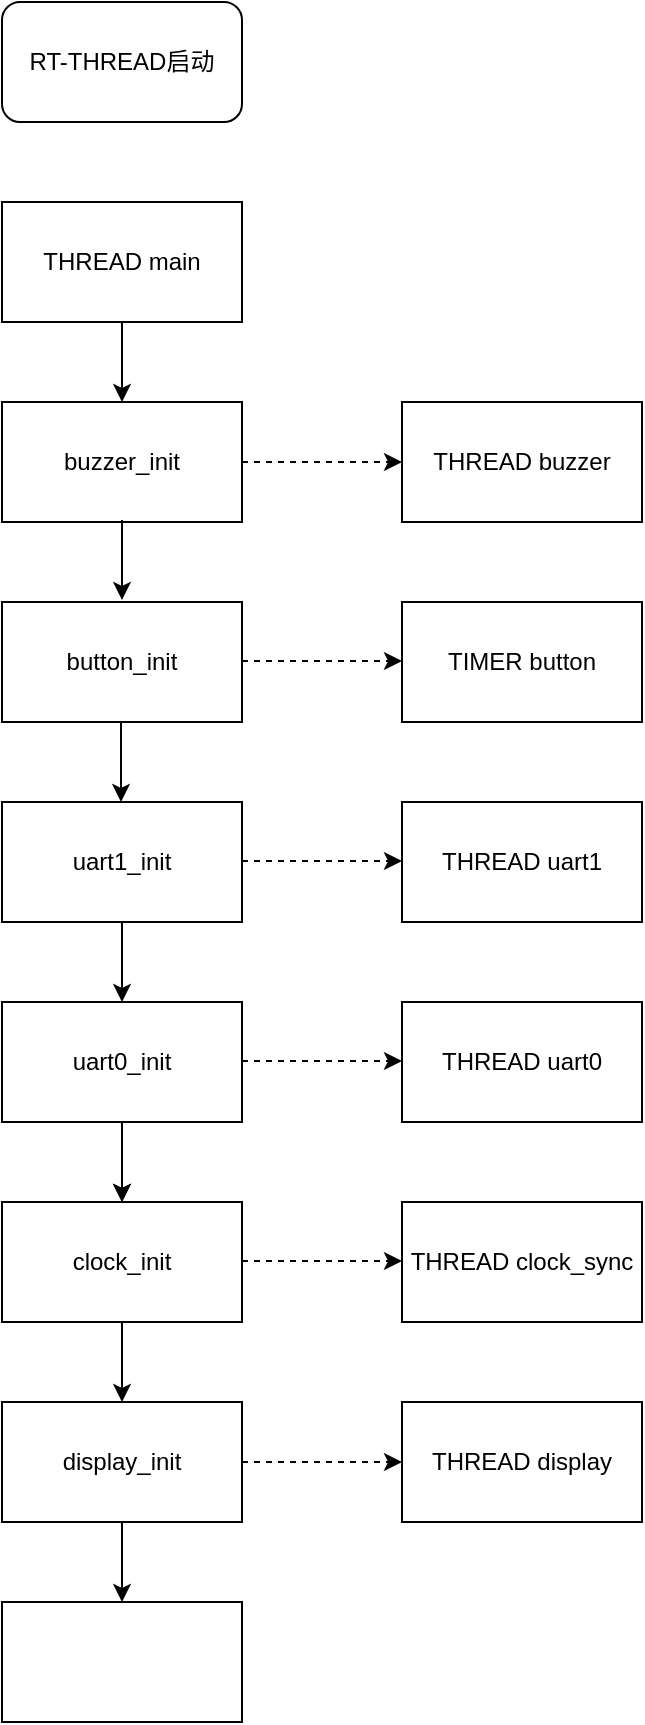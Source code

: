 <mxfile version="19.0.3" type="github">
  <diagram id="kJk4uJ9yfwuJy3zpaMZb" name="Page-1">
    <mxGraphModel dx="1209" dy="700" grid="1" gridSize="10" guides="1" tooltips="1" connect="1" arrows="1" fold="1" page="1" pageScale="1" pageWidth="827" pageHeight="1169" math="0" shadow="0">
      <root>
        <mxCell id="0" />
        <mxCell id="1" parent="0" />
        <mxCell id="GbeZwU4aBQHvOexcGolt-1" value="RT-THREAD启动" style="rounded=1;whiteSpace=wrap;html=1;" vertex="1" parent="1">
          <mxGeometry x="350" y="340" width="120" height="60" as="geometry" />
        </mxCell>
        <mxCell id="GbeZwU4aBQHvOexcGolt-2" value="THREAD main" style="rounded=0;whiteSpace=wrap;html=1;" vertex="1" parent="1">
          <mxGeometry x="350" y="440" width="120" height="60" as="geometry" />
        </mxCell>
        <mxCell id="GbeZwU4aBQHvOexcGolt-3" value="buzzer_init" style="rounded=0;whiteSpace=wrap;html=1;" vertex="1" parent="1">
          <mxGeometry x="350" y="540" width="120" height="60" as="geometry" />
        </mxCell>
        <mxCell id="GbeZwU4aBQHvOexcGolt-4" value="THREAD buzzer" style="rounded=0;whiteSpace=wrap;html=1;" vertex="1" parent="1">
          <mxGeometry x="550" y="540" width="120" height="60" as="geometry" />
        </mxCell>
        <mxCell id="GbeZwU4aBQHvOexcGolt-5" value="button_init" style="rounded=0;whiteSpace=wrap;html=1;" vertex="1" parent="1">
          <mxGeometry x="350" y="640" width="120" height="60" as="geometry" />
        </mxCell>
        <mxCell id="GbeZwU4aBQHvOexcGolt-6" value="uart1_init" style="rounded=0;whiteSpace=wrap;html=1;" vertex="1" parent="1">
          <mxGeometry x="350" y="740" width="120" height="60" as="geometry" />
        </mxCell>
        <mxCell id="GbeZwU4aBQHvOexcGolt-7" value="TIMER button" style="rounded=0;whiteSpace=wrap;html=1;" vertex="1" parent="1">
          <mxGeometry x="550" y="640" width="120" height="60" as="geometry" />
        </mxCell>
        <mxCell id="GbeZwU4aBQHvOexcGolt-8" value="THREAD uart1" style="rounded=0;whiteSpace=wrap;html=1;" vertex="1" parent="1">
          <mxGeometry x="550" y="740" width="120" height="60" as="geometry" />
        </mxCell>
        <mxCell id="GbeZwU4aBQHvOexcGolt-41" value="" style="edgeStyle=orthogonalEdgeStyle;rounded=0;orthogonalLoop=1;jettySize=auto;html=1;" edge="1" parent="1" source="GbeZwU4aBQHvOexcGolt-9" target="GbeZwU4aBQHvOexcGolt-11">
          <mxGeometry relative="1" as="geometry" />
        </mxCell>
        <mxCell id="GbeZwU4aBQHvOexcGolt-9" value="uart0_init" style="rounded=0;whiteSpace=wrap;html=1;" vertex="1" parent="1">
          <mxGeometry x="350" y="840" width="120" height="60" as="geometry" />
        </mxCell>
        <mxCell id="GbeZwU4aBQHvOexcGolt-10" value="THREAD uart0" style="rounded=0;whiteSpace=wrap;html=1;" vertex="1" parent="1">
          <mxGeometry x="550" y="840" width="120" height="60" as="geometry" />
        </mxCell>
        <mxCell id="GbeZwU4aBQHvOexcGolt-11" value="clock_init" style="rounded=0;whiteSpace=wrap;html=1;" vertex="1" parent="1">
          <mxGeometry x="350" y="940" width="120" height="60" as="geometry" />
        </mxCell>
        <mxCell id="GbeZwU4aBQHvOexcGolt-12" value="THREAD clock_sync" style="rounded=0;whiteSpace=wrap;html=1;" vertex="1" parent="1">
          <mxGeometry x="550" y="940" width="120" height="60" as="geometry" />
        </mxCell>
        <mxCell id="GbeZwU4aBQHvOexcGolt-13" value="display_init" style="rounded=0;whiteSpace=wrap;html=1;" vertex="1" parent="1">
          <mxGeometry x="350" y="1040" width="120" height="60" as="geometry" />
        </mxCell>
        <mxCell id="GbeZwU4aBQHvOexcGolt-14" value="THREAD display" style="rounded=0;whiteSpace=wrap;html=1;" vertex="1" parent="1">
          <mxGeometry x="550" y="1040" width="120" height="60" as="geometry" />
        </mxCell>
        <mxCell id="GbeZwU4aBQHvOexcGolt-19" value="" style="endArrow=classic;html=1;rounded=0;exitX=0.5;exitY=1;exitDx=0;exitDy=0;" edge="1" parent="1">
          <mxGeometry width="50" height="50" relative="1" as="geometry">
            <mxPoint x="410" y="599" as="sourcePoint" />
            <mxPoint x="410" y="639" as="targetPoint" />
          </mxGeometry>
        </mxCell>
        <mxCell id="GbeZwU4aBQHvOexcGolt-20" value="" style="endArrow=classic;html=1;rounded=0;exitX=0.5;exitY=1;exitDx=0;exitDy=0;" edge="1" parent="1">
          <mxGeometry width="50" height="50" relative="1" as="geometry">
            <mxPoint x="409.5" y="700" as="sourcePoint" />
            <mxPoint x="409.5" y="740" as="targetPoint" />
          </mxGeometry>
        </mxCell>
        <mxCell id="GbeZwU4aBQHvOexcGolt-22" value="" style="endArrow=classic;html=1;rounded=0;" edge="1" parent="1" source="GbeZwU4aBQHvOexcGolt-9" target="GbeZwU4aBQHvOexcGolt-11">
          <mxGeometry width="50" height="50" relative="1" as="geometry">
            <mxPoint x="409.5" y="900" as="sourcePoint" />
            <mxPoint x="409.5" y="940" as="targetPoint" />
          </mxGeometry>
        </mxCell>
        <mxCell id="GbeZwU4aBQHvOexcGolt-26" value="" style="endArrow=classic;html=1;rounded=0;exitX=0.5;exitY=1;exitDx=0;exitDy=0;entryX=0.5;entryY=0;entryDx=0;entryDy=0;" edge="1" parent="1" source="GbeZwU4aBQHvOexcGolt-2" target="GbeZwU4aBQHvOexcGolt-3">
          <mxGeometry width="50" height="50" relative="1" as="geometry">
            <mxPoint x="390" y="820" as="sourcePoint" />
            <mxPoint x="440" y="770" as="targetPoint" />
          </mxGeometry>
        </mxCell>
        <mxCell id="GbeZwU4aBQHvOexcGolt-35" value="" style="endArrow=classic;html=1;rounded=0;entryX=0;entryY=0.5;entryDx=0;entryDy=0;dashed=1;" edge="1" parent="1" target="GbeZwU4aBQHvOexcGolt-14">
          <mxGeometry width="50" height="50" relative="1" as="geometry">
            <mxPoint x="470" y="1070" as="sourcePoint" />
            <mxPoint x="520" y="1020" as="targetPoint" />
          </mxGeometry>
        </mxCell>
        <mxCell id="GbeZwU4aBQHvOexcGolt-36" value="" style="endArrow=classic;html=1;rounded=0;entryX=0;entryY=0.5;entryDx=0;entryDy=0;dashed=1;" edge="1" parent="1">
          <mxGeometry width="50" height="50" relative="1" as="geometry">
            <mxPoint x="470" y="969.5" as="sourcePoint" />
            <mxPoint x="550" y="969.5" as="targetPoint" />
          </mxGeometry>
        </mxCell>
        <mxCell id="GbeZwU4aBQHvOexcGolt-37" value="" style="endArrow=classic;html=1;rounded=0;entryX=0;entryY=0.5;entryDx=0;entryDy=0;dashed=1;" edge="1" parent="1">
          <mxGeometry width="50" height="50" relative="1" as="geometry">
            <mxPoint x="470" y="869.5" as="sourcePoint" />
            <mxPoint x="550" y="869.5" as="targetPoint" />
          </mxGeometry>
        </mxCell>
        <mxCell id="GbeZwU4aBQHvOexcGolt-38" value="" style="endArrow=classic;html=1;rounded=0;entryX=0;entryY=0.5;entryDx=0;entryDy=0;dashed=1;" edge="1" parent="1">
          <mxGeometry width="50" height="50" relative="1" as="geometry">
            <mxPoint x="470" y="769.5" as="sourcePoint" />
            <mxPoint x="550" y="769.5" as="targetPoint" />
          </mxGeometry>
        </mxCell>
        <mxCell id="GbeZwU4aBQHvOexcGolt-39" value="" style="endArrow=classic;html=1;rounded=0;entryX=0;entryY=0.5;entryDx=0;entryDy=0;dashed=1;" edge="1" parent="1">
          <mxGeometry width="50" height="50" relative="1" as="geometry">
            <mxPoint x="470" y="669.5" as="sourcePoint" />
            <mxPoint x="550" y="669.5" as="targetPoint" />
          </mxGeometry>
        </mxCell>
        <mxCell id="GbeZwU4aBQHvOexcGolt-40" value="" style="endArrow=classic;html=1;rounded=0;entryX=0;entryY=0.5;entryDx=0;entryDy=0;dashed=1;" edge="1" parent="1">
          <mxGeometry width="50" height="50" relative="1" as="geometry">
            <mxPoint x="470" y="570" as="sourcePoint" />
            <mxPoint x="550" y="570" as="targetPoint" />
          </mxGeometry>
        </mxCell>
        <mxCell id="GbeZwU4aBQHvOexcGolt-43" value="" style="endArrow=classic;html=1;rounded=0;" edge="1" parent="1" source="GbeZwU4aBQHvOexcGolt-6" target="GbeZwU4aBQHvOexcGolt-9">
          <mxGeometry width="50" height="50" relative="1" as="geometry">
            <mxPoint x="408.5" y="801" as="sourcePoint" />
            <mxPoint x="408.5" y="841" as="targetPoint" />
          </mxGeometry>
        </mxCell>
        <mxCell id="GbeZwU4aBQHvOexcGolt-45" value="" style="rounded=0;whiteSpace=wrap;html=1;" vertex="1" parent="1">
          <mxGeometry x="350" y="1140" width="120" height="60" as="geometry" />
        </mxCell>
        <mxCell id="GbeZwU4aBQHvOexcGolt-46" value="" style="endArrow=classic;html=1;rounded=0;exitX=0.5;exitY=1;exitDx=0;exitDy=0;" edge="1" parent="1" source="GbeZwU4aBQHvOexcGolt-11" target="GbeZwU4aBQHvOexcGolt-13">
          <mxGeometry width="50" height="50" relative="1" as="geometry">
            <mxPoint x="390" y="1120" as="sourcePoint" />
            <mxPoint x="440" y="1070" as="targetPoint" />
          </mxGeometry>
        </mxCell>
        <mxCell id="GbeZwU4aBQHvOexcGolt-47" value="" style="endArrow=classic;html=1;rounded=0;exitX=0.5;exitY=1;exitDx=0;exitDy=0;entryX=0.5;entryY=0;entryDx=0;entryDy=0;" edge="1" parent="1" source="GbeZwU4aBQHvOexcGolt-13" target="GbeZwU4aBQHvOexcGolt-45">
          <mxGeometry width="50" height="50" relative="1" as="geometry">
            <mxPoint x="420" y="1010" as="sourcePoint" />
            <mxPoint x="420" y="1050" as="targetPoint" />
          </mxGeometry>
        </mxCell>
      </root>
    </mxGraphModel>
  </diagram>
</mxfile>
